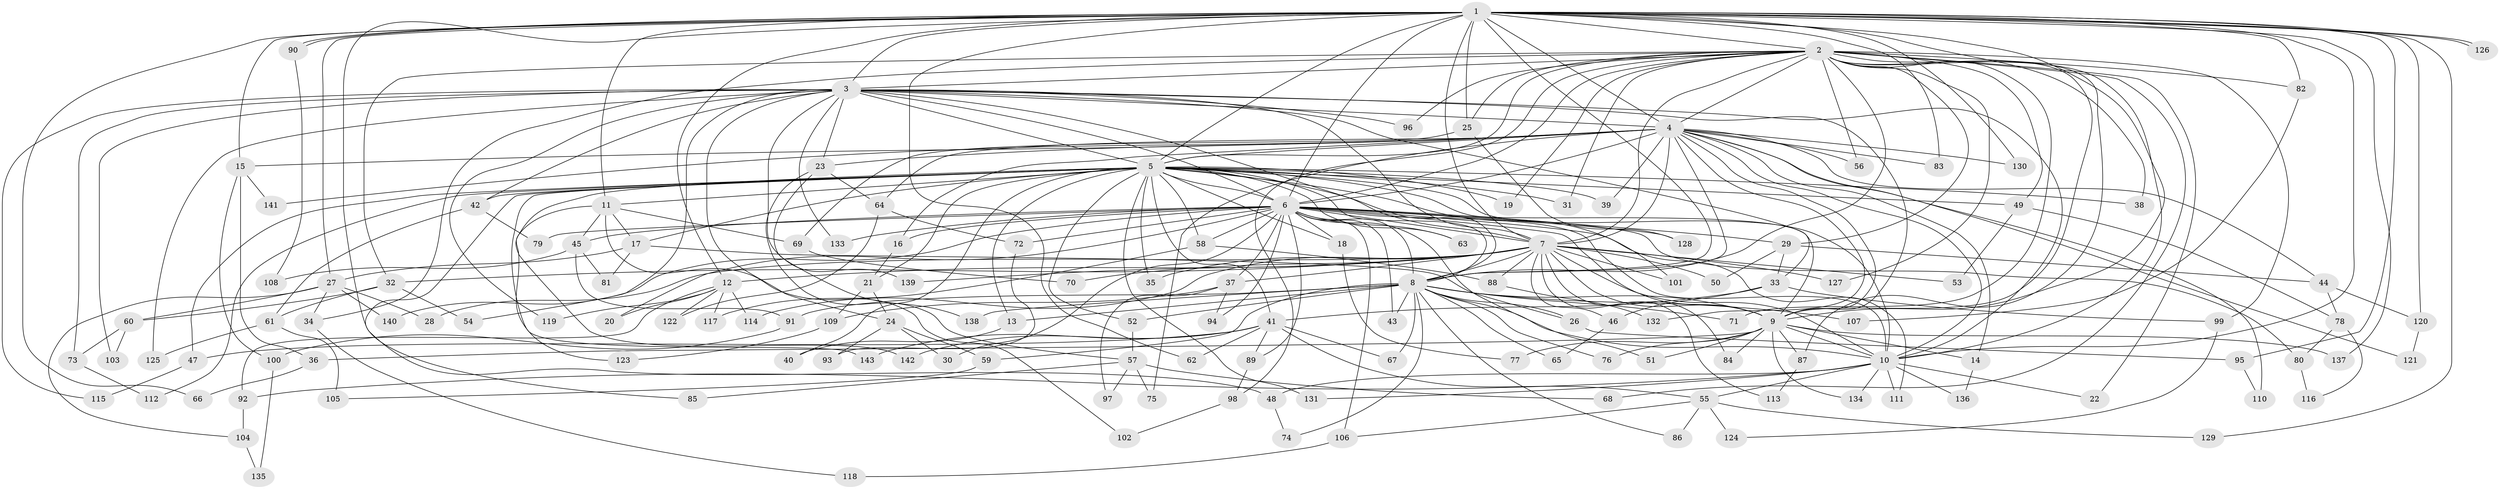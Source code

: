 // Generated by graph-tools (version 1.1) at 2025/49/03/09/25 03:49:31]
// undirected, 143 vertices, 311 edges
graph export_dot {
graph [start="1"]
  node [color=gray90,style=filled];
  1;
  2;
  3;
  4;
  5;
  6;
  7;
  8;
  9;
  10;
  11;
  12;
  13;
  14;
  15;
  16;
  17;
  18;
  19;
  20;
  21;
  22;
  23;
  24;
  25;
  26;
  27;
  28;
  29;
  30;
  31;
  32;
  33;
  34;
  35;
  36;
  37;
  38;
  39;
  40;
  41;
  42;
  43;
  44;
  45;
  46;
  47;
  48;
  49;
  50;
  51;
  52;
  53;
  54;
  55;
  56;
  57;
  58;
  59;
  60;
  61;
  62;
  63;
  64;
  65;
  66;
  67;
  68;
  69;
  70;
  71;
  72;
  73;
  74;
  75;
  76;
  77;
  78;
  79;
  80;
  81;
  82;
  83;
  84;
  85;
  86;
  87;
  88;
  89;
  90;
  91;
  92;
  93;
  94;
  95;
  96;
  97;
  98;
  99;
  100;
  101;
  102;
  103;
  104;
  105;
  106;
  107;
  108;
  109;
  110;
  111;
  112;
  113;
  114;
  115;
  116;
  117;
  118;
  119;
  120;
  121;
  122;
  123;
  124;
  125;
  126;
  127;
  128;
  129;
  130;
  131;
  132;
  133;
  134;
  135;
  136;
  137;
  138;
  139;
  140;
  141;
  142;
  143;
  1 -- 2;
  1 -- 3;
  1 -- 4;
  1 -- 5;
  1 -- 6;
  1 -- 7;
  1 -- 8;
  1 -- 9;
  1 -- 10;
  1 -- 11;
  1 -- 12;
  1 -- 15;
  1 -- 25;
  1 -- 27;
  1 -- 38;
  1 -- 48;
  1 -- 62;
  1 -- 66;
  1 -- 82;
  1 -- 83;
  1 -- 90;
  1 -- 90;
  1 -- 95;
  1 -- 120;
  1 -- 126;
  1 -- 126;
  1 -- 129;
  1 -- 130;
  1 -- 137;
  2 -- 3;
  2 -- 4;
  2 -- 5;
  2 -- 6;
  2 -- 7;
  2 -- 8;
  2 -- 9;
  2 -- 10;
  2 -- 19;
  2 -- 22;
  2 -- 25;
  2 -- 29;
  2 -- 31;
  2 -- 32;
  2 -- 34;
  2 -- 49;
  2 -- 56;
  2 -- 68;
  2 -- 71;
  2 -- 82;
  2 -- 87;
  2 -- 96;
  2 -- 98;
  2 -- 99;
  2 -- 127;
  3 -- 4;
  3 -- 5;
  3 -- 6;
  3 -- 7;
  3 -- 8;
  3 -- 9;
  3 -- 10;
  3 -- 23;
  3 -- 24;
  3 -- 33;
  3 -- 42;
  3 -- 54;
  3 -- 73;
  3 -- 96;
  3 -- 103;
  3 -- 115;
  3 -- 119;
  3 -- 125;
  3 -- 133;
  3 -- 139;
  4 -- 5;
  4 -- 6;
  4 -- 7;
  4 -- 8;
  4 -- 9;
  4 -- 10;
  4 -- 14;
  4 -- 15;
  4 -- 16;
  4 -- 23;
  4 -- 39;
  4 -- 44;
  4 -- 56;
  4 -- 64;
  4 -- 75;
  4 -- 83;
  4 -- 110;
  4 -- 121;
  4 -- 130;
  4 -- 132;
  4 -- 141;
  5 -- 6;
  5 -- 7;
  5 -- 8;
  5 -- 9;
  5 -- 10;
  5 -- 11;
  5 -- 13;
  5 -- 17;
  5 -- 18;
  5 -- 19;
  5 -- 21;
  5 -- 31;
  5 -- 35;
  5 -- 38;
  5 -- 39;
  5 -- 40;
  5 -- 41;
  5 -- 42;
  5 -- 47;
  5 -- 49;
  5 -- 52;
  5 -- 58;
  5 -- 63;
  5 -- 85;
  5 -- 101;
  5 -- 112;
  5 -- 131;
  5 -- 142;
  5 -- 143;
  6 -- 7;
  6 -- 8;
  6 -- 9;
  6 -- 10;
  6 -- 16;
  6 -- 18;
  6 -- 20;
  6 -- 29;
  6 -- 30;
  6 -- 37;
  6 -- 43;
  6 -- 45;
  6 -- 51;
  6 -- 58;
  6 -- 63;
  6 -- 72;
  6 -- 79;
  6 -- 80;
  6 -- 89;
  6 -- 94;
  6 -- 106;
  6 -- 111;
  6 -- 128;
  6 -- 133;
  6 -- 140;
  7 -- 8;
  7 -- 9;
  7 -- 10;
  7 -- 12;
  7 -- 28;
  7 -- 32;
  7 -- 35;
  7 -- 37;
  7 -- 46;
  7 -- 50;
  7 -- 53;
  7 -- 70;
  7 -- 84;
  7 -- 88;
  7 -- 101;
  7 -- 113;
  7 -- 114;
  7 -- 127;
  7 -- 139;
  8 -- 9;
  8 -- 10;
  8 -- 13;
  8 -- 26;
  8 -- 43;
  8 -- 52;
  8 -- 59;
  8 -- 65;
  8 -- 67;
  8 -- 71;
  8 -- 74;
  8 -- 76;
  8 -- 86;
  8 -- 91;
  8 -- 107;
  8 -- 138;
  9 -- 10;
  9 -- 14;
  9 -- 36;
  9 -- 51;
  9 -- 76;
  9 -- 77;
  9 -- 84;
  9 -- 87;
  9 -- 134;
  9 -- 137;
  10 -- 22;
  10 -- 48;
  10 -- 55;
  10 -- 92;
  10 -- 111;
  10 -- 131;
  10 -- 134;
  10 -- 136;
  11 -- 17;
  11 -- 45;
  11 -- 69;
  11 -- 102;
  11 -- 123;
  12 -- 20;
  12 -- 92;
  12 -- 114;
  12 -- 117;
  12 -- 119;
  12 -- 122;
  13 -- 40;
  14 -- 136;
  15 -- 36;
  15 -- 100;
  15 -- 141;
  16 -- 21;
  17 -- 26;
  17 -- 27;
  17 -- 81;
  18 -- 77;
  21 -- 24;
  21 -- 109;
  23 -- 57;
  23 -- 64;
  23 -- 138;
  24 -- 30;
  24 -- 59;
  24 -- 93;
  25 -- 69;
  25 -- 128;
  26 -- 95;
  27 -- 28;
  27 -- 34;
  27 -- 60;
  27 -- 104;
  27 -- 140;
  29 -- 33;
  29 -- 44;
  29 -- 50;
  32 -- 54;
  32 -- 60;
  32 -- 61;
  33 -- 41;
  33 -- 46;
  33 -- 99;
  34 -- 118;
  36 -- 66;
  37 -- 94;
  37 -- 97;
  37 -- 109;
  41 -- 47;
  41 -- 55;
  41 -- 62;
  41 -- 67;
  41 -- 89;
  41 -- 142;
  41 -- 143;
  42 -- 61;
  42 -- 79;
  44 -- 78;
  44 -- 120;
  45 -- 81;
  45 -- 91;
  45 -- 108;
  46 -- 65;
  47 -- 115;
  48 -- 74;
  49 -- 53;
  49 -- 78;
  52 -- 57;
  55 -- 86;
  55 -- 106;
  55 -- 124;
  55 -- 129;
  57 -- 68;
  57 -- 75;
  57 -- 85;
  57 -- 97;
  58 -- 88;
  58 -- 117;
  59 -- 105;
  60 -- 73;
  60 -- 103;
  61 -- 105;
  61 -- 125;
  64 -- 72;
  64 -- 122;
  69 -- 70;
  72 -- 93;
  73 -- 112;
  78 -- 80;
  78 -- 116;
  80 -- 116;
  82 -- 107;
  87 -- 113;
  88 -- 132;
  89 -- 98;
  90 -- 108;
  91 -- 100;
  92 -- 104;
  95 -- 110;
  98 -- 102;
  99 -- 124;
  100 -- 135;
  104 -- 135;
  106 -- 118;
  109 -- 123;
  120 -- 121;
}
